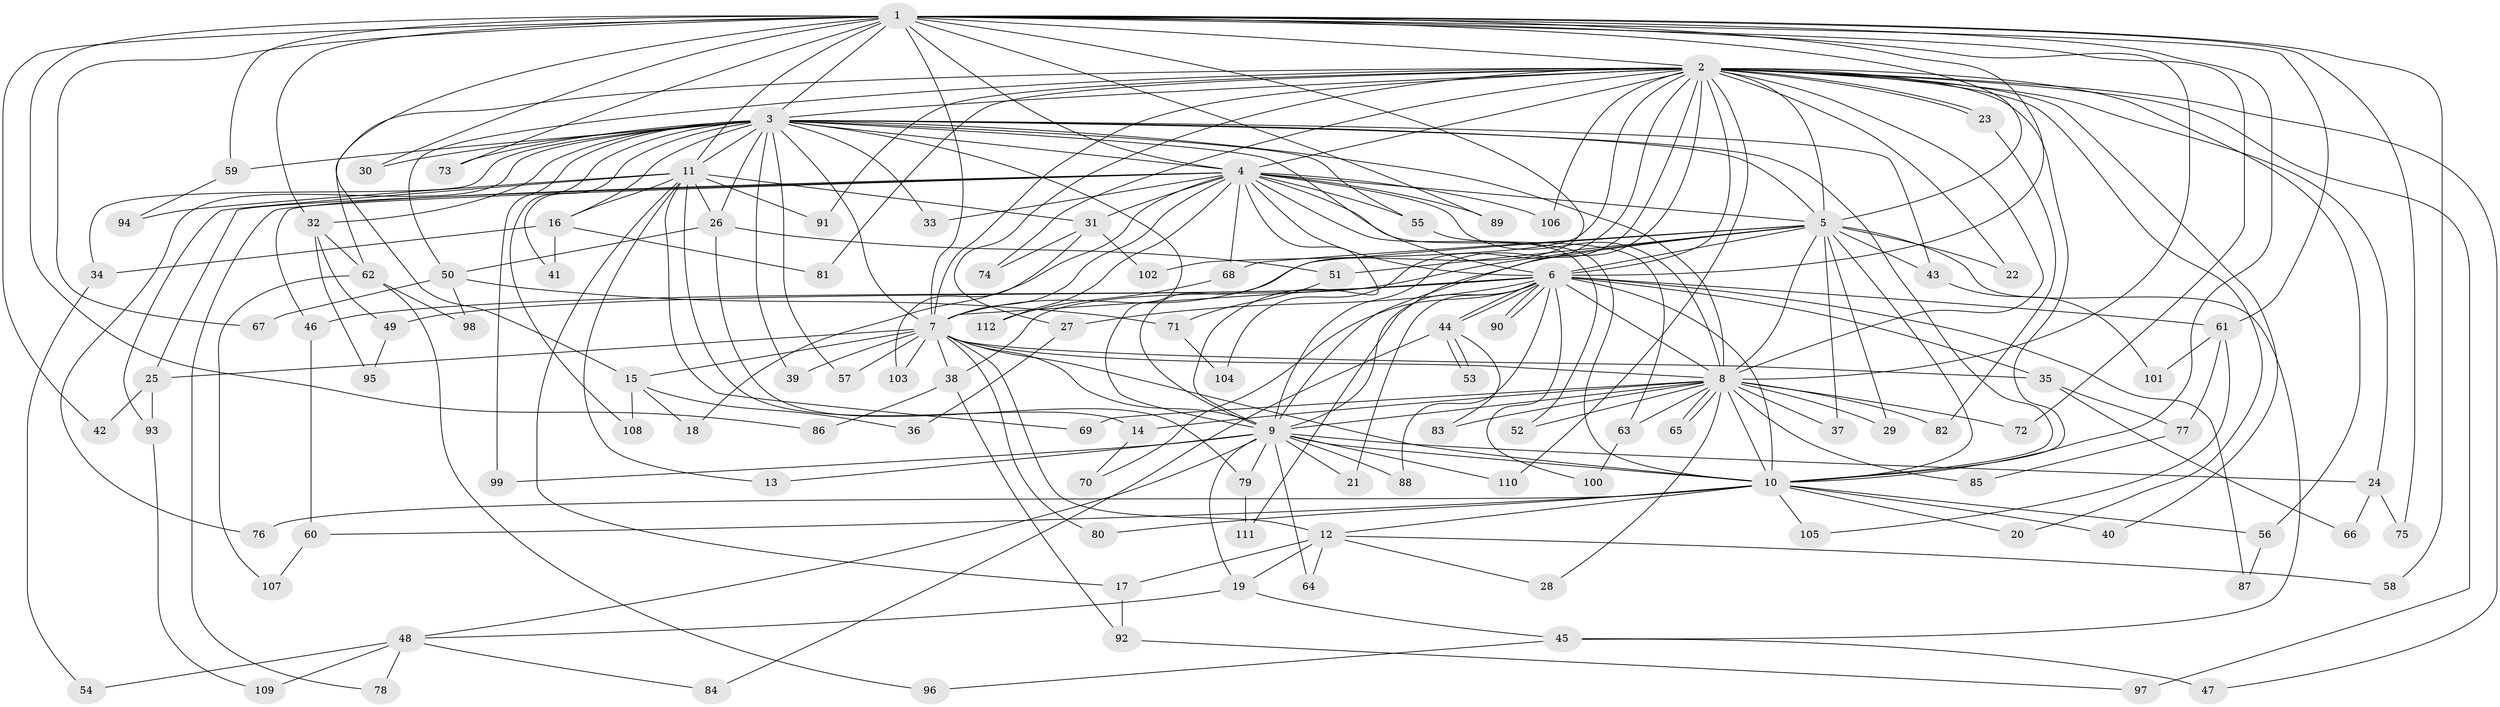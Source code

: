 // Generated by graph-tools (version 1.1) at 2025/25/03/09/25 03:25:43]
// undirected, 112 vertices, 249 edges
graph export_dot {
graph [start="1"]
  node [color=gray90,style=filled];
  1;
  2;
  3;
  4;
  5;
  6;
  7;
  8;
  9;
  10;
  11;
  12;
  13;
  14;
  15;
  16;
  17;
  18;
  19;
  20;
  21;
  22;
  23;
  24;
  25;
  26;
  27;
  28;
  29;
  30;
  31;
  32;
  33;
  34;
  35;
  36;
  37;
  38;
  39;
  40;
  41;
  42;
  43;
  44;
  45;
  46;
  47;
  48;
  49;
  50;
  51;
  52;
  53;
  54;
  55;
  56;
  57;
  58;
  59;
  60;
  61;
  62;
  63;
  64;
  65;
  66;
  67;
  68;
  69;
  70;
  71;
  72;
  73;
  74;
  75;
  76;
  77;
  78;
  79;
  80;
  81;
  82;
  83;
  84;
  85;
  86;
  87;
  88;
  89;
  90;
  91;
  92;
  93;
  94;
  95;
  96;
  97;
  98;
  99;
  100;
  101;
  102;
  103;
  104;
  105;
  106;
  107;
  108;
  109;
  110;
  111;
  112;
  1 -- 2;
  1 -- 3;
  1 -- 4;
  1 -- 5;
  1 -- 6;
  1 -- 7;
  1 -- 8;
  1 -- 9;
  1 -- 10;
  1 -- 11;
  1 -- 15;
  1 -- 30;
  1 -- 32;
  1 -- 42;
  1 -- 58;
  1 -- 59;
  1 -- 61;
  1 -- 67;
  1 -- 72;
  1 -- 73;
  1 -- 75;
  1 -- 86;
  1 -- 89;
  2 -- 3;
  2 -- 4;
  2 -- 5;
  2 -- 6;
  2 -- 7;
  2 -- 8;
  2 -- 9;
  2 -- 10;
  2 -- 20;
  2 -- 22;
  2 -- 23;
  2 -- 23;
  2 -- 24;
  2 -- 27;
  2 -- 40;
  2 -- 47;
  2 -- 50;
  2 -- 56;
  2 -- 62;
  2 -- 74;
  2 -- 81;
  2 -- 91;
  2 -- 97;
  2 -- 102;
  2 -- 104;
  2 -- 106;
  2 -- 110;
  2 -- 111;
  3 -- 4;
  3 -- 5;
  3 -- 6;
  3 -- 7;
  3 -- 8;
  3 -- 9;
  3 -- 10;
  3 -- 11;
  3 -- 16;
  3 -- 26;
  3 -- 30;
  3 -- 32;
  3 -- 33;
  3 -- 34;
  3 -- 39;
  3 -- 41;
  3 -- 43;
  3 -- 55;
  3 -- 57;
  3 -- 59;
  3 -- 73;
  3 -- 76;
  3 -- 99;
  3 -- 108;
  4 -- 5;
  4 -- 6;
  4 -- 7;
  4 -- 8;
  4 -- 9;
  4 -- 10;
  4 -- 18;
  4 -- 25;
  4 -- 31;
  4 -- 33;
  4 -- 46;
  4 -- 52;
  4 -- 55;
  4 -- 68;
  4 -- 78;
  4 -- 89;
  4 -- 106;
  4 -- 112;
  5 -- 6;
  5 -- 7;
  5 -- 8;
  5 -- 9;
  5 -- 10;
  5 -- 22;
  5 -- 29;
  5 -- 37;
  5 -- 38;
  5 -- 43;
  5 -- 45;
  5 -- 51;
  5 -- 68;
  6 -- 7;
  6 -- 8;
  6 -- 9;
  6 -- 10;
  6 -- 21;
  6 -- 27;
  6 -- 35;
  6 -- 44;
  6 -- 44;
  6 -- 46;
  6 -- 49;
  6 -- 61;
  6 -- 70;
  6 -- 87;
  6 -- 88;
  6 -- 90;
  6 -- 90;
  6 -- 100;
  7 -- 8;
  7 -- 9;
  7 -- 10;
  7 -- 12;
  7 -- 15;
  7 -- 25;
  7 -- 35;
  7 -- 38;
  7 -- 39;
  7 -- 57;
  7 -- 80;
  7 -- 103;
  8 -- 9;
  8 -- 10;
  8 -- 14;
  8 -- 28;
  8 -- 29;
  8 -- 37;
  8 -- 52;
  8 -- 63;
  8 -- 65;
  8 -- 65;
  8 -- 69;
  8 -- 72;
  8 -- 82;
  8 -- 83;
  8 -- 85;
  9 -- 10;
  9 -- 13;
  9 -- 19;
  9 -- 21;
  9 -- 24;
  9 -- 48;
  9 -- 64;
  9 -- 79;
  9 -- 88;
  9 -- 99;
  9 -- 110;
  10 -- 12;
  10 -- 20;
  10 -- 40;
  10 -- 56;
  10 -- 60;
  10 -- 76;
  10 -- 80;
  10 -- 105;
  11 -- 13;
  11 -- 14;
  11 -- 16;
  11 -- 17;
  11 -- 26;
  11 -- 31;
  11 -- 69;
  11 -- 91;
  11 -- 93;
  11 -- 94;
  12 -- 17;
  12 -- 19;
  12 -- 28;
  12 -- 58;
  12 -- 64;
  14 -- 70;
  15 -- 18;
  15 -- 36;
  15 -- 108;
  16 -- 34;
  16 -- 41;
  16 -- 81;
  17 -- 92;
  19 -- 45;
  19 -- 48;
  23 -- 82;
  24 -- 66;
  24 -- 75;
  25 -- 42;
  25 -- 93;
  26 -- 50;
  26 -- 51;
  26 -- 79;
  27 -- 36;
  31 -- 74;
  31 -- 102;
  31 -- 103;
  32 -- 49;
  32 -- 62;
  32 -- 95;
  34 -- 54;
  35 -- 66;
  35 -- 77;
  38 -- 86;
  38 -- 92;
  43 -- 101;
  44 -- 53;
  44 -- 53;
  44 -- 83;
  44 -- 84;
  45 -- 47;
  45 -- 96;
  46 -- 60;
  48 -- 54;
  48 -- 78;
  48 -- 84;
  48 -- 109;
  49 -- 95;
  50 -- 67;
  50 -- 71;
  50 -- 98;
  51 -- 71;
  55 -- 63;
  56 -- 87;
  59 -- 94;
  60 -- 107;
  61 -- 77;
  61 -- 101;
  61 -- 105;
  62 -- 96;
  62 -- 98;
  62 -- 107;
  63 -- 100;
  68 -- 112;
  71 -- 104;
  77 -- 85;
  79 -- 111;
  92 -- 97;
  93 -- 109;
}
